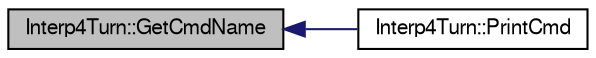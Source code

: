 digraph "Interp4Turn::GetCmdName"
{
  edge [fontname="FreeSans",fontsize="10",labelfontname="FreeSans",labelfontsize="10"];
  node [fontname="FreeSans",fontsize="10",shape=record];
  rankdir="LR";
  Node1 [label="Interp4Turn::GetCmdName",height=0.2,width=0.4,color="black", fillcolor="grey75", style="filled", fontcolor="black"];
  Node1 -> Node2 [dir="back",color="midnightblue",fontsize="10",style="solid",fontname="FreeSans"];
  Node2 [label="Interp4Turn::PrintCmd",height=0.2,width=0.4,color="black", fillcolor="white", style="filled",URL="$class_interp4_turn.html#a3e0eca6a8f595482940a2bd11a0e21f1",tooltip="wyswietla nazwe polecenia i wartosci jego parametrow przykladowo dla polecenia Fly zostanie wyswietlo..."];
}
